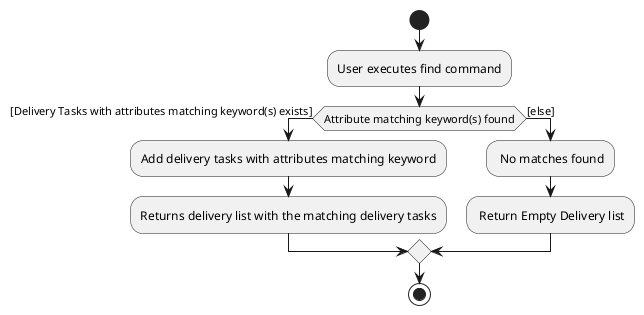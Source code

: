 @startuml
start
:User executes find command;

'Since the beta syntax does not support placing the condition outside the
'diamond we place it as the true branch instead.

if (Attribute matching keyword(s) found) then ([Delivery Tasks with attributes matching keyword(s) exists])
    :Add delivery tasks with attributes matching keyword;
    :Returns delivery list with the matching delivery tasks;
else ([else])
    : No matches found;
    : Return Empty Delivery list;
endif
stop
@enduml
